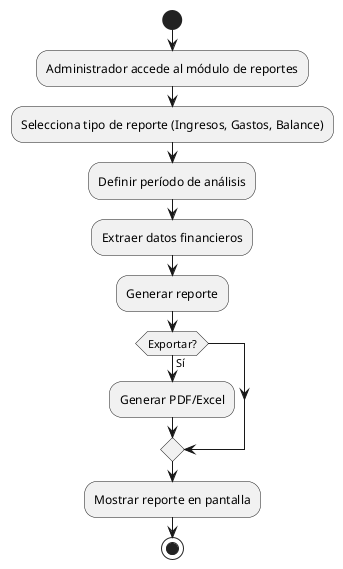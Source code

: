 @startuml actividad_reportes_financieros
start
:Administrador accede al módulo de reportes;
:Selecciona tipo de reporte (Ingresos, Gastos, Balance);
:Definir período de análisis;
:Extraer datos financieros;
:Generar reporte;
if (Exportar?) then (Sí)
  :Generar PDF/Excel;
endif
:Mostrar reporte en pantalla;
stop
@enduml

